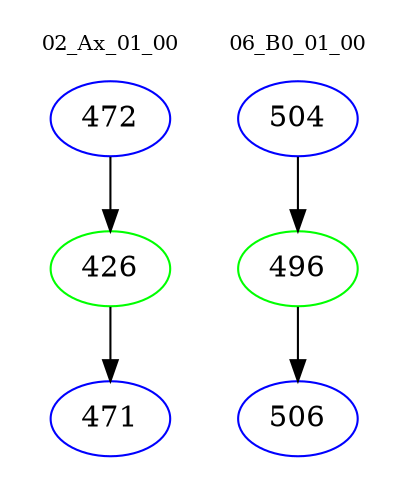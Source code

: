 digraph{
subgraph cluster_0 {
color = white
label = "02_Ax_01_00";
fontsize=10;
T0_472 [label="472", color="blue"]
T0_472 -> T0_426 [color="black"]
T0_426 [label="426", color="green"]
T0_426 -> T0_471 [color="black"]
T0_471 [label="471", color="blue"]
}
subgraph cluster_1 {
color = white
label = "06_B0_01_00";
fontsize=10;
T1_504 [label="504", color="blue"]
T1_504 -> T1_496 [color="black"]
T1_496 [label="496", color="green"]
T1_496 -> T1_506 [color="black"]
T1_506 [label="506", color="blue"]
}
}
